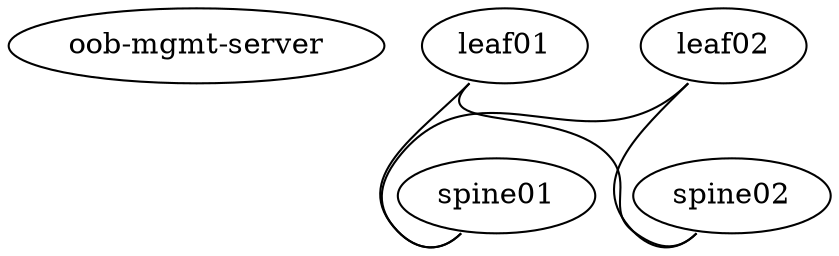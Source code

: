 graph vx {
  // hosts
  "oob-mgmt-server"[memory=1024 cpu=2]
  "leaf01"
  "leaf02"
  "spine01"
  "spine02"

  // links
  "leaf01":"swp01" -- "spine01":"swp01"
  "leaf01":"swp02" -- "spine02":"swp01"
  "leaf02":"swp01" -- "spine01":"swp02"
  "leaf02":"swp02" -- "spine02":"swp02"
}
